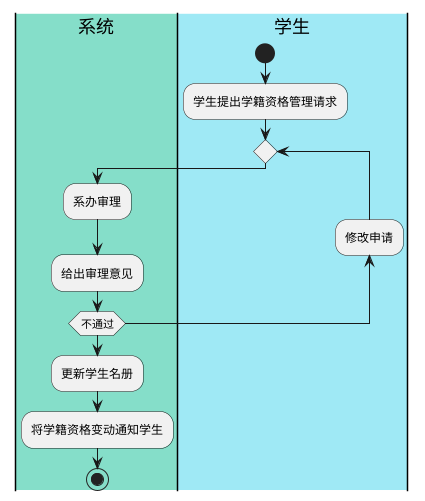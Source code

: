 @startuml
'https://plantuml.com/activity-diagram-beta
|#85DEC9|系统|
|#9FE9F5|学生|
start
:学生提出学籍资格管理请求;
repeat
    |#85DEC9|系统|
    :系办审理;
    :给出审理意见;
    |#9FE9F5|学生|
    backward :修改申请;
    |#85DEC9|系统|
repeat while (不通过)
:更新学生名册;
:将学籍资格变动通知学生;


stop
@enduml